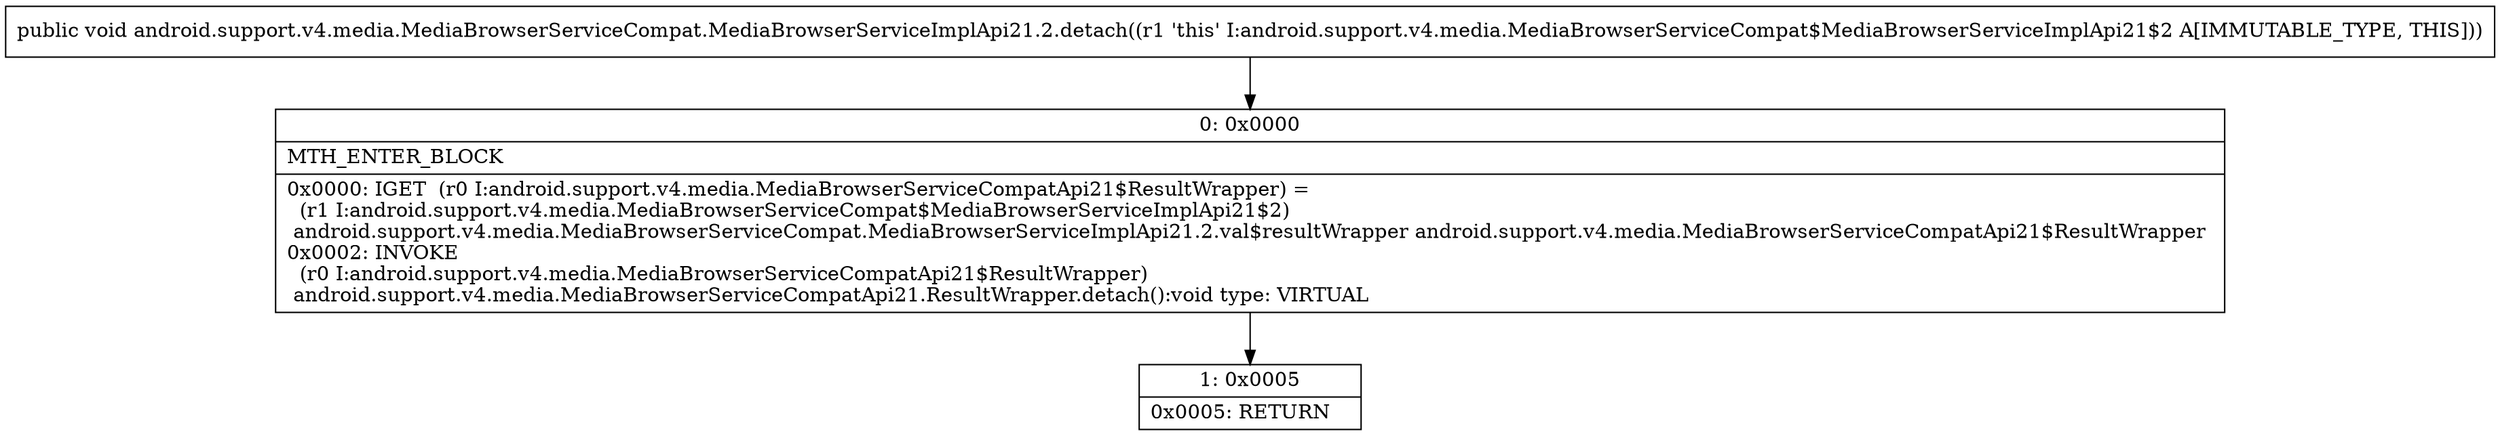 digraph "CFG forandroid.support.v4.media.MediaBrowserServiceCompat.MediaBrowserServiceImplApi21.2.detach()V" {
Node_0 [shape=record,label="{0\:\ 0x0000|MTH_ENTER_BLOCK\l|0x0000: IGET  (r0 I:android.support.v4.media.MediaBrowserServiceCompatApi21$ResultWrapper) = \l  (r1 I:android.support.v4.media.MediaBrowserServiceCompat$MediaBrowserServiceImplApi21$2)\l android.support.v4.media.MediaBrowserServiceCompat.MediaBrowserServiceImplApi21.2.val$resultWrapper android.support.v4.media.MediaBrowserServiceCompatApi21$ResultWrapper \l0x0002: INVOKE  \l  (r0 I:android.support.v4.media.MediaBrowserServiceCompatApi21$ResultWrapper)\l android.support.v4.media.MediaBrowserServiceCompatApi21.ResultWrapper.detach():void type: VIRTUAL \l}"];
Node_1 [shape=record,label="{1\:\ 0x0005|0x0005: RETURN   \l}"];
MethodNode[shape=record,label="{public void android.support.v4.media.MediaBrowserServiceCompat.MediaBrowserServiceImplApi21.2.detach((r1 'this' I:android.support.v4.media.MediaBrowserServiceCompat$MediaBrowserServiceImplApi21$2 A[IMMUTABLE_TYPE, THIS])) }"];
MethodNode -> Node_0;
Node_0 -> Node_1;
}

